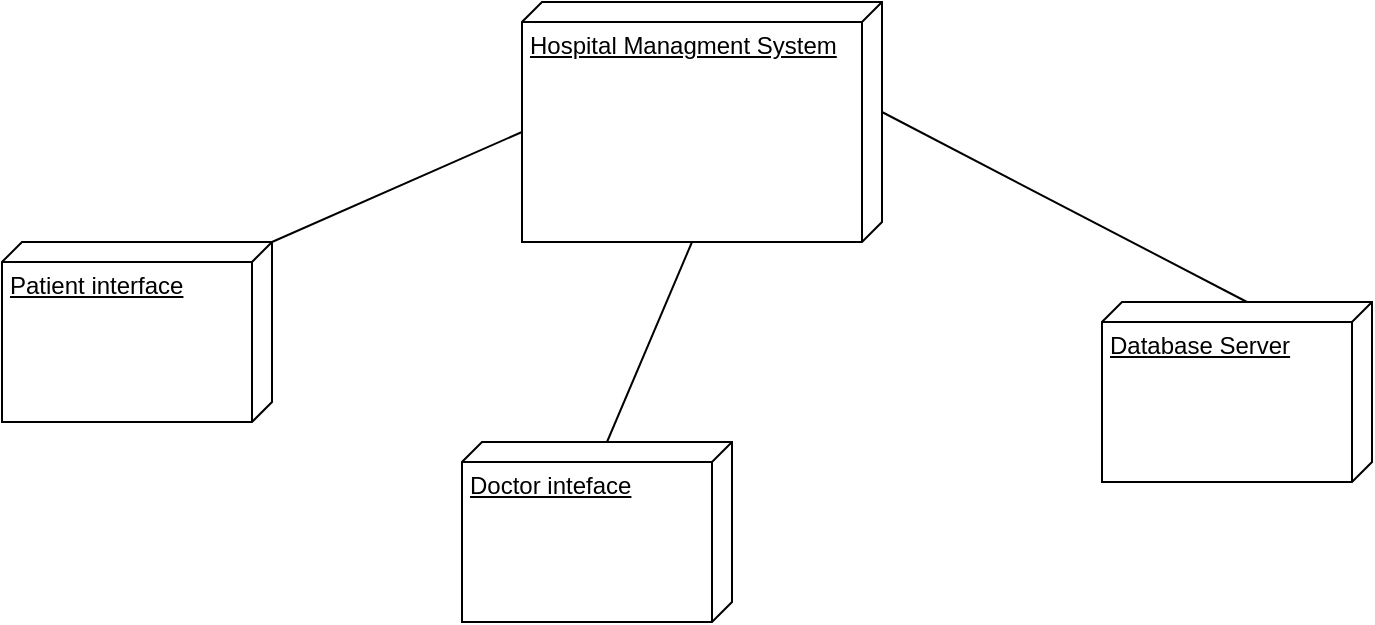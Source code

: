 <mxfile version="13.10.1" type="github"><diagram id="r4ITJS17AVwMGJtm86h9" name="Page-1"><mxGraphModel dx="898" dy="511" grid="1" gridSize="10" guides="1" tooltips="1" connect="1" arrows="1" fold="1" page="0" pageScale="1" pageWidth="827" pageHeight="1169" math="0" shadow="0"><root><mxCell id="0"/><mxCell id="1" parent="0"/><mxCell id="78sqPYecV6j8GcytZ9cQ-1" value="Hospital Managment System" style="verticalAlign=top;align=left;spacingTop=8;spacingLeft=2;spacingRight=12;shape=cube;size=10;direction=south;fontStyle=4;html=1;" vertex="1" parent="1"><mxGeometry x="260" y="140" width="180" height="120" as="geometry"/></mxCell><mxCell id="78sqPYecV6j8GcytZ9cQ-3" value="Doctor inteface" style="verticalAlign=top;align=left;spacingTop=8;spacingLeft=2;spacingRight=12;shape=cube;size=10;direction=south;fontStyle=4;html=1;" vertex="1" parent="1"><mxGeometry x="230" y="360" width="135" height="90" as="geometry"/></mxCell><mxCell id="78sqPYecV6j8GcytZ9cQ-4" value="Database Server" style="verticalAlign=top;align=left;spacingTop=8;spacingLeft=2;spacingRight=12;shape=cube;size=10;direction=south;fontStyle=4;html=1;" vertex="1" parent="1"><mxGeometry x="550" y="290" width="135" height="90" as="geometry"/></mxCell><mxCell id="78sqPYecV6j8GcytZ9cQ-7" value="" style="endArrow=none;html=1;exitX=0;exitY=0;exitDx=0;exitDy=62.5;exitPerimeter=0;entryX=0;entryY=0;entryDx=120;entryDy=95;entryPerimeter=0;" edge="1" parent="1" source="78sqPYecV6j8GcytZ9cQ-3" target="78sqPYecV6j8GcytZ9cQ-1"><mxGeometry width="50" height="50" relative="1" as="geometry"><mxPoint x="390" y="290" as="sourcePoint"/><mxPoint x="440" y="240" as="targetPoint"/></mxGeometry></mxCell><mxCell id="78sqPYecV6j8GcytZ9cQ-8" value="" style="endArrow=none;html=1;entryX=0;entryY=0;entryDx=55;entryDy=0;entryPerimeter=0;exitX=0;exitY=0;exitDx=0;exitDy=62.5;exitPerimeter=0;" edge="1" parent="1" source="78sqPYecV6j8GcytZ9cQ-4" target="78sqPYecV6j8GcytZ9cQ-1"><mxGeometry width="50" height="50" relative="1" as="geometry"><mxPoint x="390" y="290" as="sourcePoint"/><mxPoint x="440" y="240" as="targetPoint"/></mxGeometry></mxCell><mxCell id="78sqPYecV6j8GcytZ9cQ-11" value="Patient interface" style="verticalAlign=top;align=left;spacingTop=8;spacingLeft=2;spacingRight=12;shape=cube;size=10;direction=south;fontStyle=4;html=1;" vertex="1" parent="1"><mxGeometry y="260" width="135" height="90" as="geometry"/></mxCell><mxCell id="78sqPYecV6j8GcytZ9cQ-12" value="" style="endArrow=none;html=1;exitX=0;exitY=0;exitDx=0;exitDy=0;exitPerimeter=0;entryX=0;entryY=0;entryDx=65;entryDy=180;entryPerimeter=0;" edge="1" parent="1" source="78sqPYecV6j8GcytZ9cQ-11" target="78sqPYecV6j8GcytZ9cQ-1"><mxGeometry width="50" height="50" relative="1" as="geometry"><mxPoint x="390" y="380" as="sourcePoint"/><mxPoint x="440" y="330" as="targetPoint"/></mxGeometry></mxCell></root></mxGraphModel></diagram></mxfile>